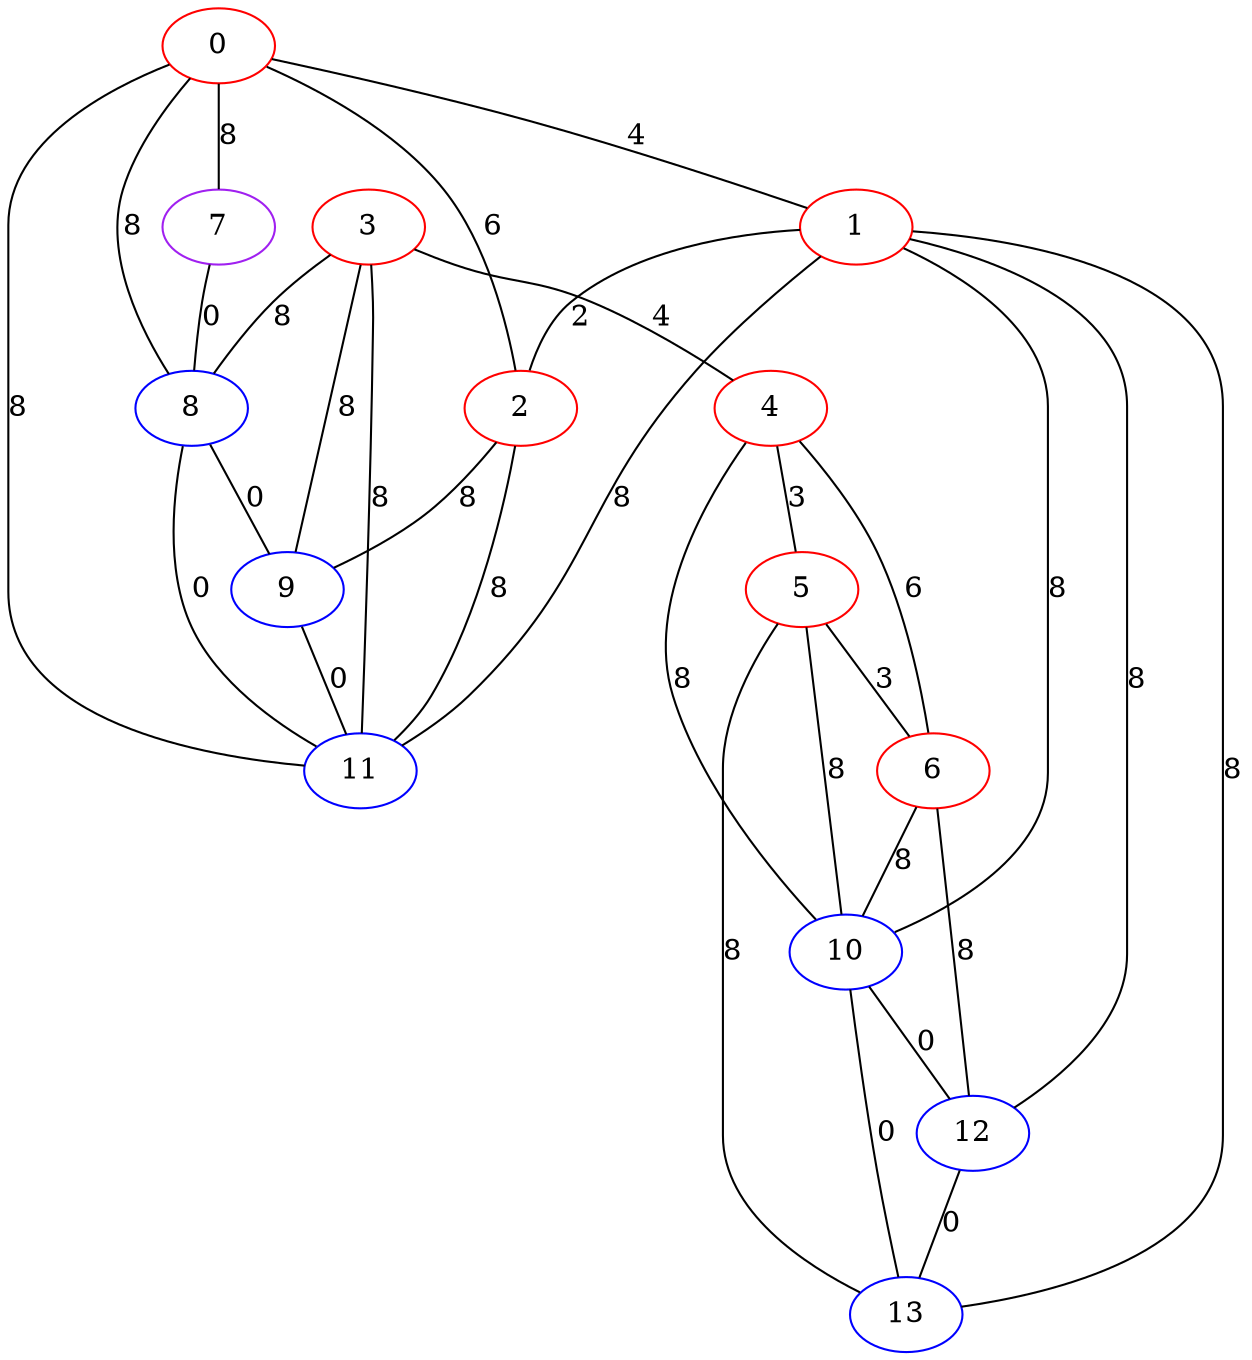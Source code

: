 graph "" {
0 [color=red, weight=1];
1 [color=red, weight=1];
2 [color=red, weight=1];
3 [color=red, weight=1];
4 [color=red, weight=1];
5 [color=red, weight=1];
6 [color=red, weight=1];
7 [color=purple, weight=4];
8 [color=blue, weight=3];
9 [color=blue, weight=3];
10 [color=blue, weight=3];
11 [color=blue, weight=3];
12 [color=blue, weight=3];
13 [color=blue, weight=3];
0 -- 8  [key=0, label=8];
0 -- 1  [key=0, label=4];
0 -- 2  [key=0, label=6];
0 -- 11  [key=0, label=8];
0 -- 7  [key=0, label=8];
1 -- 2  [key=0, label=2];
1 -- 10  [key=0, label=8];
1 -- 11  [key=0, label=8];
1 -- 12  [key=0, label=8];
1 -- 13  [key=0, label=8];
2 -- 11  [key=0, label=8];
2 -- 9  [key=0, label=8];
3 -- 8  [key=0, label=8];
3 -- 9  [key=0, label=8];
3 -- 11  [key=0, label=8];
3 -- 4  [key=0, label=4];
4 -- 10  [key=0, label=8];
4 -- 5  [key=0, label=3];
4 -- 6  [key=0, label=6];
5 -- 10  [key=0, label=8];
5 -- 13  [key=0, label=8];
5 -- 6  [key=0, label=3];
6 -- 12  [key=0, label=8];
6 -- 10  [key=0, label=8];
7 -- 8  [key=0, label=0];
8 -- 9  [key=0, label=0];
8 -- 11  [key=0, label=0];
9 -- 11  [key=0, label=0];
10 -- 12  [key=0, label=0];
10 -- 13  [key=0, label=0];
12 -- 13  [key=0, label=0];
}
